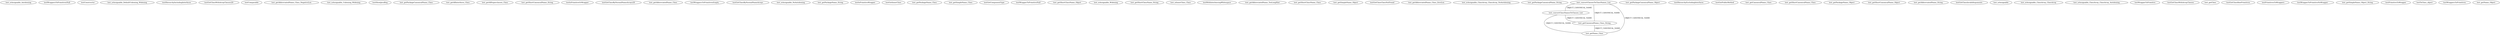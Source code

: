 digraph G {
test_isAssignable_Autoboxing;
testWrappersToPrimitivesNull;
testConstructor;
test_isAssignable_DefaultUnboxing_Widening;
testHierarchyIncludingInterfaces;
testGetClassWithArrayClasses2D;
testComparable;
test_getAbbreviatedName_Class_NegativeLen;
test_isAssignable_Unboxing_Widening;
testShowJavaBug;
test_getPackageCanonicalName_Class;
test_getAllInterfaces_Class;
test_getAllSuperclasses_Class;
test_getShortCanonicalName_String;
testIsPrimitiveOrWrapper;
testGetClassByNormalNameArrays2D;
test_getAbbreviatedName_Class;
testWrappersToPrimitivesEmpty;
testGetClassByNormalNameArrays;
test_isAssignable_NoAutoboxing;
test_getPackageName_String;
testIsPrimitiveWrapper;
testGetInnerClass;
test_getPackageName_Class;
test_getSimpleName_Class;
testGetComponentType;
testWrapperToPrimitiveNull;
test_getShortClassName_Object;
test_isAssignable_Widening;
test_getShortClassName_String;
test_isInnerClass_Class;
testWithInterleavingWhitespace;
test_getAbbreviatedName_TooLongHint;
test_getShortClassName_Class;
test_getSimpleName_Object;
testGetClassClassNotFound;
test_getAbbreviatedName_Class_ZeroLen;
test_isAssignable_ClassArray_ClassArray_NoAutoboxing;
test_getPackageCanonicalName_String;
test_convertClassesToClassNames_List;
test_getPackageCanonicalName_Object;
testHierarchyExcludingInterfaces;
testGetPublicMethod;
test_getCanonicalName_Class;
test_getShortCanonicalName_Class;
test_convertClassNamesToClasses_List;
test_getPackageName_Object;
test_getShortCanonicalName_Object;
test_getAbbreviatedName_String;
testGetClassInvalidArguments;
test_getCanonicalName_Class_String;
test_isAssignable;
test_isAssignable_ClassArray_ClassArray;
test_isAssignable_ClassArray_ClassArray_Autoboxing;
testWrapperToPrimitive;
testGetClassWithArrayClasses;
test_getClass;
testGetClassRawPrimitives;
testPrimitivesToWrappers;
testWrapperToPrimitiveNoWrapper;
test_getSimpleName_Object_String;
testPrimitiveToWrapper;
testToClass_object;
test_getName_Class;
testWrappersToPrimitives;
test_getName_Object;
test_convertClassesToClassNames_List -> test_getCanonicalName_Class_String [label=" OBJECT_CANONICAL_NAME", dir=none];
test_convertClassesToClassNames_List -> test_convertClassNamesToClasses_List [label=" OBJECT_CANONICAL_NAME", dir=none];
test_convertClassesToClassNames_List -> test_getName_Class [label=" OBJECT_CANONICAL_NAME", dir=none];
test_getCanonicalName_Class_String -> test_getName_Class [label=" OBJECT_CANONICAL_NAME", dir=none];
test_convertClassNamesToClasses_List -> test_getCanonicalName_Class_String [label=" OBJECT_CANONICAL_NAME", dir=none];
test_convertClassNamesToClasses_List -> test_getName_Class [label=" OBJECT_CANONICAL_NAME", dir=none];
}